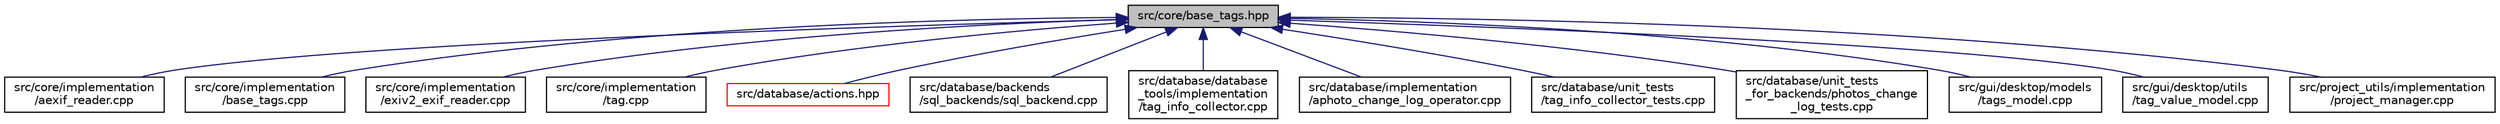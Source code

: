 digraph "src/core/base_tags.hpp"
{
 // LATEX_PDF_SIZE
  edge [fontname="Helvetica",fontsize="10",labelfontname="Helvetica",labelfontsize="10"];
  node [fontname="Helvetica",fontsize="10",shape=record];
  Node1 [label="src/core/base_tags.hpp",height=0.2,width=0.4,color="black", fillcolor="grey75", style="filled", fontcolor="black",tooltip=" "];
  Node1 -> Node2 [dir="back",color="midnightblue",fontsize="10",style="solid",fontname="Helvetica"];
  Node2 [label="src/core/implementation\l/aexif_reader.cpp",height=0.2,width=0.4,color="black", fillcolor="white", style="filled",URL="$aexif__reader_8cpp.html",tooltip=" "];
  Node1 -> Node3 [dir="back",color="midnightblue",fontsize="10",style="solid",fontname="Helvetica"];
  Node3 [label="src/core/implementation\l/base_tags.cpp",height=0.2,width=0.4,color="black", fillcolor="white", style="filled",URL="$base__tags_8cpp.html",tooltip=" "];
  Node1 -> Node4 [dir="back",color="midnightblue",fontsize="10",style="solid",fontname="Helvetica"];
  Node4 [label="src/core/implementation\l/exiv2_exif_reader.cpp",height=0.2,width=0.4,color="black", fillcolor="white", style="filled",URL="$exiv2__exif__reader_8cpp.html",tooltip=" "];
  Node1 -> Node5 [dir="back",color="midnightblue",fontsize="10",style="solid",fontname="Helvetica"];
  Node5 [label="src/core/implementation\l/tag.cpp",height=0.2,width=0.4,color="black", fillcolor="white", style="filled",URL="$tag_8cpp.html",tooltip=" "];
  Node1 -> Node6 [dir="back",color="midnightblue",fontsize="10",style="solid",fontname="Helvetica"];
  Node6 [label="src/database/actions.hpp",height=0.2,width=0.4,color="red", fillcolor="white", style="filled",URL="$actions_8hpp.html",tooltip=" "];
  Node1 -> Node32 [dir="back",color="midnightblue",fontsize="10",style="solid",fontname="Helvetica"];
  Node32 [label="src/database/backends\l/sql_backends/sql_backend.cpp",height=0.2,width=0.4,color="black", fillcolor="white", style="filled",URL="$sql__backend_8cpp.html",tooltip=" "];
  Node1 -> Node48 [dir="back",color="midnightblue",fontsize="10",style="solid",fontname="Helvetica"];
  Node48 [label="src/database/database\l_tools/implementation\l/tag_info_collector.cpp",height=0.2,width=0.4,color="black", fillcolor="white", style="filled",URL="$tag__info__collector_8cpp.html",tooltip=" "];
  Node1 -> Node49 [dir="back",color="midnightblue",fontsize="10",style="solid",fontname="Helvetica"];
  Node49 [label="src/database/implementation\l/aphoto_change_log_operator.cpp",height=0.2,width=0.4,color="black", fillcolor="white", style="filled",URL="$aphoto__change__log__operator_8cpp.html",tooltip=" "];
  Node1 -> Node45 [dir="back",color="midnightblue",fontsize="10",style="solid",fontname="Helvetica"];
  Node45 [label="src/database/unit_tests\l/tag_info_collector_tests.cpp",height=0.2,width=0.4,color="black", fillcolor="white", style="filled",URL="$tag__info__collector__tests_8cpp.html",tooltip=" "];
  Node1 -> Node20 [dir="back",color="midnightblue",fontsize="10",style="solid",fontname="Helvetica"];
  Node20 [label="src/database/unit_tests\l_for_backends/photos_change\l_log_tests.cpp",height=0.2,width=0.4,color="black", fillcolor="white", style="filled",URL="$photos__change__log__tests_8cpp.html",tooltip=" "];
  Node1 -> Node50 [dir="back",color="midnightblue",fontsize="10",style="solid",fontname="Helvetica"];
  Node50 [label="src/gui/desktop/models\l/tags_model.cpp",height=0.2,width=0.4,color="black", fillcolor="white", style="filled",URL="$tags__model_8cpp.html",tooltip=" "];
  Node1 -> Node51 [dir="back",color="midnightblue",fontsize="10",style="solid",fontname="Helvetica"];
  Node51 [label="src/gui/desktop/utils\l/tag_value_model.cpp",height=0.2,width=0.4,color="black", fillcolor="white", style="filled",URL="$tag__value__model_8cpp.html",tooltip=" "];
  Node1 -> Node52 [dir="back",color="midnightblue",fontsize="10",style="solid",fontname="Helvetica"];
  Node52 [label="src/project_utils/implementation\l/project_manager.cpp",height=0.2,width=0.4,color="black", fillcolor="white", style="filled",URL="$project__manager_8cpp.html",tooltip=" "];
}
